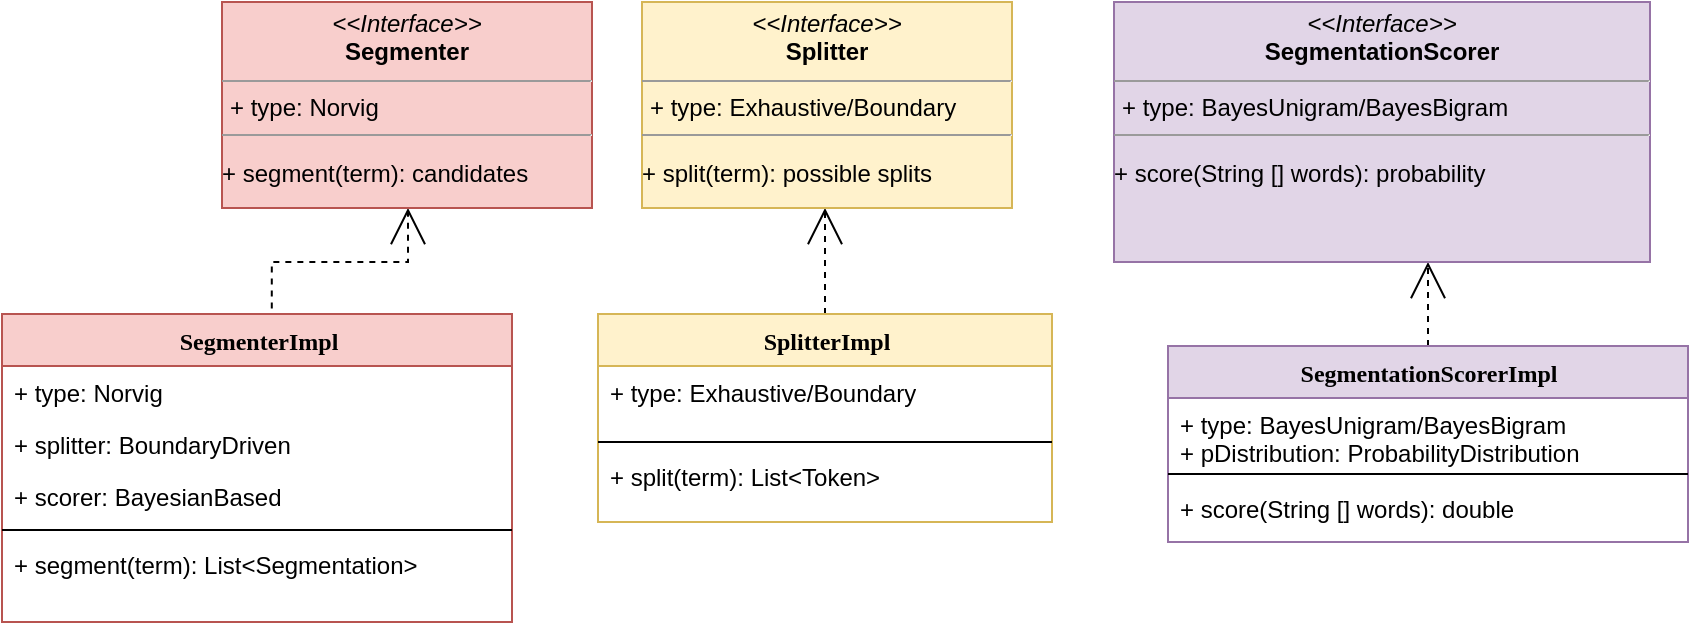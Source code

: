 <mxfile version="12.4.9" type="device"><diagram id="pdm_EgZmUrsDV5CY3Tgl" name="Page-1"><mxGraphModel dx="1137" dy="619" grid="1" gridSize="10" guides="1" tooltips="1" connect="1" arrows="1" fold="1" page="1" pageScale="1" pageWidth="850" pageHeight="1100" math="0" shadow="0"><root><mxCell id="0"/><mxCell id="1" parent="0"/><mxCell id="Q_orPwaFZhqBBfYSzHme-1" style="edgeStyle=orthogonalEdgeStyle;rounded=0;html=1;dashed=1;labelBackgroundColor=none;startArrow=none;startFill=0;startSize=8;endArrow=open;endFill=0;endSize=16;fontFamily=Verdana;fontSize=12;exitX=0.529;exitY=-0.018;exitDx=0;exitDy=0;exitPerimeter=0;" parent="1" source="Q_orPwaFZhqBBfYSzHme-2" target="Q_orPwaFZhqBBfYSzHme-26" edge="1"><mxGeometry relative="1" as="geometry"><Array as="points"><mxPoint x="135" y="438"/><mxPoint x="203" y="438"/></Array><mxPoint x="85" y="418" as="targetPoint"/></mxGeometry></mxCell><mxCell id="Q_orPwaFZhqBBfYSzHme-2" value="SegmenterImpl" style="swimlane;html=1;fontStyle=1;align=center;verticalAlign=top;childLayout=stackLayout;horizontal=1;startSize=26;horizontalStack=0;resizeParent=1;resizeLast=0;collapsible=1;marginBottom=0;swimlaneFillColor=#ffffff;rounded=0;shadow=0;comic=0;labelBackgroundColor=none;strokeColor=#b85450;strokeWidth=1;fillColor=#f8cecc;fontFamily=Verdana;fontSize=12;" parent="1" vertex="1"><mxGeometry y="464" width="255" height="154" as="geometry"/></mxCell><mxCell id="Q_orPwaFZhqBBfYSzHme-3" value="+ type: Norvig" style="text;html=1;strokeColor=none;fillColor=none;align=left;verticalAlign=top;spacingLeft=4;spacingRight=4;whiteSpace=wrap;overflow=hidden;rotatable=0;points=[[0,0.5],[1,0.5]];portConstraint=eastwest;" parent="Q_orPwaFZhqBBfYSzHme-2" vertex="1"><mxGeometry y="26" width="255" height="26" as="geometry"/></mxCell><mxCell id="Q_orPwaFZhqBBfYSzHme-4" value="+ splitter: BoundaryDriven" style="text;html=1;strokeColor=none;fillColor=none;align=left;verticalAlign=top;spacingLeft=4;spacingRight=4;whiteSpace=wrap;overflow=hidden;rotatable=0;points=[[0,0.5],[1,0.5]];portConstraint=eastwest;" parent="Q_orPwaFZhqBBfYSzHme-2" vertex="1"><mxGeometry y="52" width="255" height="26" as="geometry"/></mxCell><mxCell id="Q_orPwaFZhqBBfYSzHme-5" value="+ scorer: BayesianBased" style="text;html=1;strokeColor=none;fillColor=none;align=left;verticalAlign=top;spacingLeft=4;spacingRight=4;whiteSpace=wrap;overflow=hidden;rotatable=0;points=[[0,0.5],[1,0.5]];portConstraint=eastwest;" parent="Q_orPwaFZhqBBfYSzHme-2" vertex="1"><mxGeometry y="78" width="255" height="26" as="geometry"/></mxCell><mxCell id="Q_orPwaFZhqBBfYSzHme-6" value="" style="line;html=1;strokeWidth=1;fillColor=none;align=left;verticalAlign=middle;spacingTop=-1;spacingLeft=3;spacingRight=3;rotatable=0;labelPosition=right;points=[];portConstraint=eastwest;" parent="Q_orPwaFZhqBBfYSzHme-2" vertex="1"><mxGeometry y="104" width="255" height="8" as="geometry"/></mxCell><mxCell id="Q_orPwaFZhqBBfYSzHme-7" value="+ segment(term): List&amp;lt;Segmentation&amp;gt;" style="text;html=1;strokeColor=none;fillColor=none;align=left;verticalAlign=top;spacingLeft=4;spacingRight=4;whiteSpace=wrap;overflow=hidden;rotatable=0;points=[[0,0.5],[1,0.5]];portConstraint=eastwest;" parent="Q_orPwaFZhqBBfYSzHme-2" vertex="1"><mxGeometry y="112" width="255" height="26" as="geometry"/></mxCell><mxCell id="Q_orPwaFZhqBBfYSzHme-26" value="&lt;p style=&quot;margin: 0px ; margin-top: 4px ; text-align: center&quot;&gt;&lt;i&gt;&amp;lt;&amp;lt;Interface&amp;gt;&amp;gt;&lt;/i&gt;&lt;br&gt;&lt;b&gt;Segmenter&lt;/b&gt;&lt;/p&gt;&lt;hr size=&quot;1&quot;&gt;&lt;p style=&quot;margin: 0px ; margin-left: 4px&quot;&gt;+ type: Norvig&lt;br&gt;&lt;/p&gt;&lt;hr size=&quot;1&quot;&gt;&lt;p&gt;+ segment(term): candidates&lt;br&gt;&lt;/p&gt;" style="verticalAlign=top;align=left;overflow=fill;fontSize=12;fontFamily=Helvetica;html=1;rounded=0;shadow=0;comic=0;labelBackgroundColor=none;strokeColor=#b85450;strokeWidth=1;fillColor=#f8cecc;" parent="1" vertex="1"><mxGeometry x="110" y="308" width="185" height="103" as="geometry"/></mxCell><mxCell id="Q_orPwaFZhqBBfYSzHme-30" style="edgeStyle=orthogonalEdgeStyle;rounded=0;html=1;dashed=1;labelBackgroundColor=none;startArrow=none;startFill=0;startSize=8;endArrow=open;endFill=0;endSize=16;fontFamily=Verdana;fontSize=12;" parent="1" source="Q_orPwaFZhqBBfYSzHme-31" target="Q_orPwaFZhqBBfYSzHme-35" edge="1"><mxGeometry relative="1" as="geometry"><Array as="points"><mxPoint x="385" y="488"/></Array><mxPoint x="400" y="488" as="targetPoint"/></mxGeometry></mxCell><mxCell id="Q_orPwaFZhqBBfYSzHme-31" value="SplitterImpl" style="swimlane;html=1;fontStyle=1;align=center;verticalAlign=top;childLayout=stackLayout;horizontal=1;startSize=26;horizontalStack=0;resizeParent=1;resizeLast=0;collapsible=1;marginBottom=0;swimlaneFillColor=#ffffff;rounded=0;shadow=0;comic=0;labelBackgroundColor=none;strokeColor=#d6b656;strokeWidth=1;fillColor=#fff2cc;fontFamily=Verdana;fontSize=12;" parent="1" vertex="1"><mxGeometry x="298" y="464" width="227" height="104" as="geometry"/></mxCell><mxCell id="Q_orPwaFZhqBBfYSzHme-32" value="+ type: Exhaustive/Boundary" style="text;html=1;strokeColor=none;fillColor=none;align=left;verticalAlign=top;spacingLeft=4;spacingRight=4;whiteSpace=wrap;overflow=hidden;rotatable=0;points=[[0,0.5],[1,0.5]];portConstraint=eastwest;" parent="Q_orPwaFZhqBBfYSzHme-31" vertex="1"><mxGeometry y="26" width="227" height="34" as="geometry"/></mxCell><mxCell id="Q_orPwaFZhqBBfYSzHme-33" value="" style="line;html=1;strokeWidth=1;fillColor=none;align=left;verticalAlign=middle;spacingTop=-1;spacingLeft=3;spacingRight=3;rotatable=0;labelPosition=right;points=[];portConstraint=eastwest;" parent="Q_orPwaFZhqBBfYSzHme-31" vertex="1"><mxGeometry y="60" width="227" height="8" as="geometry"/></mxCell><mxCell id="Q_orPwaFZhqBBfYSzHme-34" value="+ split(term): List&amp;lt;Token&amp;gt;" style="text;html=1;strokeColor=none;fillColor=none;align=left;verticalAlign=top;spacingLeft=4;spacingRight=4;whiteSpace=wrap;overflow=hidden;rotatable=0;points=[[0,0.5],[1,0.5]];portConstraint=eastwest;" parent="Q_orPwaFZhqBBfYSzHme-31" vertex="1"><mxGeometry y="68" width="227" height="26" as="geometry"/></mxCell><mxCell id="Q_orPwaFZhqBBfYSzHme-35" value="&lt;p style=&quot;margin: 0px ; margin-top: 4px ; text-align: center&quot;&gt;&lt;i&gt;&amp;lt;&amp;lt;Interface&amp;gt;&amp;gt;&lt;/i&gt;&lt;br&gt;&lt;b&gt;Splitter&lt;/b&gt;&lt;/p&gt;&lt;hr size=&quot;1&quot;&gt;&lt;p style=&quot;margin: 0px ; margin-left: 4px&quot;&gt;+ type: Exhaustive/Boundary&lt;/p&gt;&lt;hr size=&quot;1&quot;&gt;&lt;p&gt;+ split(term): possible splits&lt;br&gt;&lt;/p&gt;" style="verticalAlign=top;align=left;overflow=fill;fontSize=12;fontFamily=Helvetica;html=1;rounded=0;shadow=0;comic=0;labelBackgroundColor=none;strokeColor=#d6b656;strokeWidth=1;fillColor=#fff2cc;" parent="1" vertex="1"><mxGeometry x="320" y="308" width="185" height="103" as="geometry"/></mxCell><mxCell id="Q_orPwaFZhqBBfYSzHme-39" style="edgeStyle=orthogonalEdgeStyle;rounded=0;html=1;dashed=1;labelBackgroundColor=none;startArrow=none;startFill=0;startSize=8;endArrow=open;endFill=0;endSize=16;fontFamily=Verdana;fontSize=12;" parent="1" source="Q_orPwaFZhqBBfYSzHme-40" target="Q_orPwaFZhqBBfYSzHme-44" edge="1"><mxGeometry relative="1" as="geometry"><Array as="points"><mxPoint x="681.5" y="558"/></Array><mxPoint x="696.5" y="558" as="targetPoint"/></mxGeometry></mxCell><mxCell id="Q_orPwaFZhqBBfYSzHme-40" value="S&lt;b&gt;egmentationScorer&lt;/b&gt;Impl" style="swimlane;html=1;fontStyle=1;align=center;verticalAlign=top;childLayout=stackLayout;horizontal=1;startSize=26;horizontalStack=0;resizeParent=1;resizeLast=0;collapsible=1;marginBottom=0;swimlaneFillColor=#ffffff;rounded=0;shadow=0;comic=0;labelBackgroundColor=none;strokeColor=#9673a6;strokeWidth=1;fillColor=#e1d5e7;fontFamily=Verdana;fontSize=12;" parent="1" vertex="1"><mxGeometry x="583" y="480" width="260" height="98" as="geometry"/></mxCell><mxCell id="Q_orPwaFZhqBBfYSzHme-41" value="&lt;div&gt;+ type: BayesUnigram/BayesBigram&lt;/div&gt;&lt;div&gt;+ pDistribution: ProbabilityDistribution&lt;br&gt;&lt;/div&gt;" style="text;html=1;strokeColor=none;fillColor=none;align=left;verticalAlign=top;spacingLeft=4;spacingRight=4;whiteSpace=wrap;overflow=hidden;rotatable=0;points=[[0,0.5],[1,0.5]];portConstraint=eastwest;" parent="Q_orPwaFZhqBBfYSzHme-40" vertex="1"><mxGeometry y="26" width="260" height="34" as="geometry"/></mxCell><mxCell id="Q_orPwaFZhqBBfYSzHme-42" value="" style="line;html=1;strokeWidth=1;fillColor=none;align=left;verticalAlign=middle;spacingTop=-1;spacingLeft=3;spacingRight=3;rotatable=0;labelPosition=right;points=[];portConstraint=eastwest;" parent="Q_orPwaFZhqBBfYSzHme-40" vertex="1"><mxGeometry y="60" width="260" height="8" as="geometry"/></mxCell><mxCell id="Q_orPwaFZhqBBfYSzHme-43" value="+ score(String [] words): double" style="text;html=1;strokeColor=none;fillColor=none;align=left;verticalAlign=top;spacingLeft=4;spacingRight=4;whiteSpace=wrap;overflow=hidden;rotatable=0;points=[[0,0.5],[1,0.5]];portConstraint=eastwest;" parent="Q_orPwaFZhqBBfYSzHme-40" vertex="1"><mxGeometry y="68" width="260" height="26" as="geometry"/></mxCell><mxCell id="Q_orPwaFZhqBBfYSzHme-44" value="&lt;p style=&quot;margin: 0px ; margin-top: 4px ; text-align: center&quot;&gt;&lt;i&gt;&amp;lt;&amp;lt;Interface&amp;gt;&amp;gt;&lt;/i&gt;&lt;br&gt;&lt;b&gt;SegmentationScorer&lt;/b&gt;&lt;/p&gt;&lt;hr size=&quot;1&quot;&gt;&lt;p style=&quot;margin: 0px ; margin-left: 4px&quot;&gt;+ type: BayesUnigram/BayesBigram&lt;/p&gt;&lt;hr size=&quot;1&quot;&gt;&lt;p&gt;+ score(String [] words): probability&lt;br&gt;&lt;/p&gt;" style="verticalAlign=top;align=left;overflow=fill;fontSize=12;fontFamily=Helvetica;html=1;rounded=0;shadow=0;comic=0;labelBackgroundColor=none;strokeColor=#9673a6;strokeWidth=1;fillColor=#e1d5e7;" parent="1" vertex="1"><mxGeometry x="556" y="308" width="268" height="130" as="geometry"/></mxCell></root></mxGraphModel></diagram></mxfile>